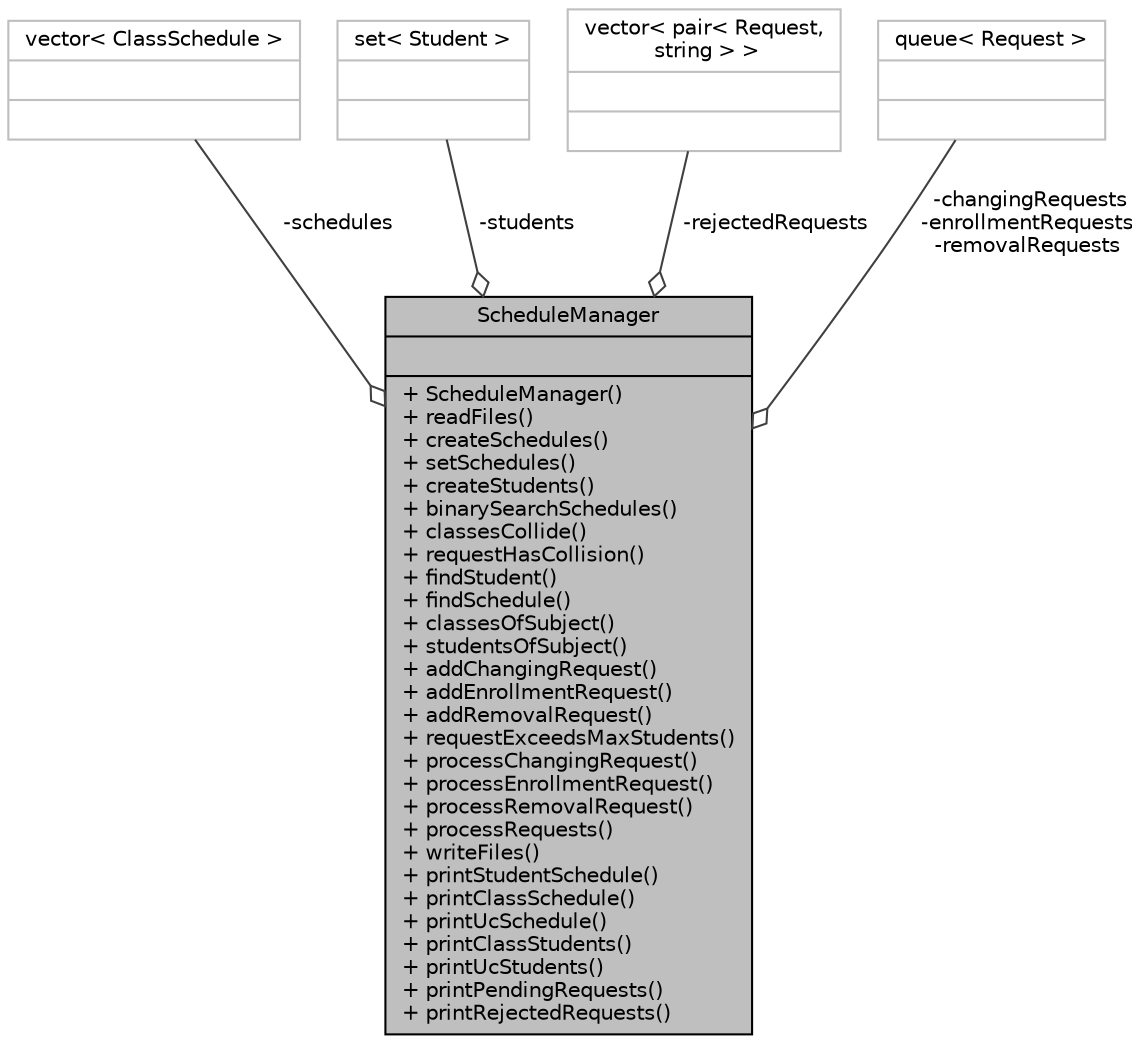 digraph "ScheduleManager"
{
 // LATEX_PDF_SIZE
  bgcolor="transparent";
  edge [fontname="Helvetica",fontsize="10",labelfontname="Helvetica",labelfontsize="10"];
  node [fontname="Helvetica",fontsize="10",shape=record];
  Node1 [label="{ScheduleManager\n||+ ScheduleManager()\l+ readFiles()\l+ createSchedules()\l+ setSchedules()\l+ createStudents()\l+ binarySearchSchedules()\l+ classesCollide()\l+ requestHasCollision()\l+ findStudent()\l+ findSchedule()\l+ classesOfSubject()\l+ studentsOfSubject()\l+ addChangingRequest()\l+ addEnrollmentRequest()\l+ addRemovalRequest()\l+ requestExceedsMaxStudents()\l+ processChangingRequest()\l+ processEnrollmentRequest()\l+ processRemovalRequest()\l+ processRequests()\l+ writeFiles()\l+ printStudentSchedule()\l+ printClassSchedule()\l+ printUcSchedule()\l+ printClassStudents()\l+ printUcStudents()\l+ printPendingRequests()\l+ printRejectedRequests()\l}",height=0.2,width=0.4,color="black", fillcolor="grey75", style="filled", fontcolor="black",tooltip="Class to store the information about the schedules, changingRequests and students."];
  Node2 -> Node1 [color="grey25",fontsize="10",style="solid",label=" -schedules" ,arrowhead="odiamond",fontname="Helvetica"];
  Node2 [label="{vector\< ClassSchedule \>\n||}",height=0.2,width=0.4,color="grey75",tooltip=" "];
  Node3 -> Node1 [color="grey25",fontsize="10",style="solid",label=" -students" ,arrowhead="odiamond",fontname="Helvetica"];
  Node3 [label="{set\< Student \>\n||}",height=0.2,width=0.4,color="grey75",tooltip=" "];
  Node4 -> Node1 [color="grey25",fontsize="10",style="solid",label=" -rejectedRequests" ,arrowhead="odiamond",fontname="Helvetica"];
  Node4 [label="{vector\< pair\< Request,\l string \> \>\n||}",height=0.2,width=0.4,color="grey75",tooltip=" "];
  Node5 -> Node1 [color="grey25",fontsize="10",style="solid",label=" -changingRequests\n-enrollmentRequests\n-removalRequests" ,arrowhead="odiamond",fontname="Helvetica"];
  Node5 [label="{queue\< Request \>\n||}",height=0.2,width=0.4,color="grey75",tooltip=" "];
}
